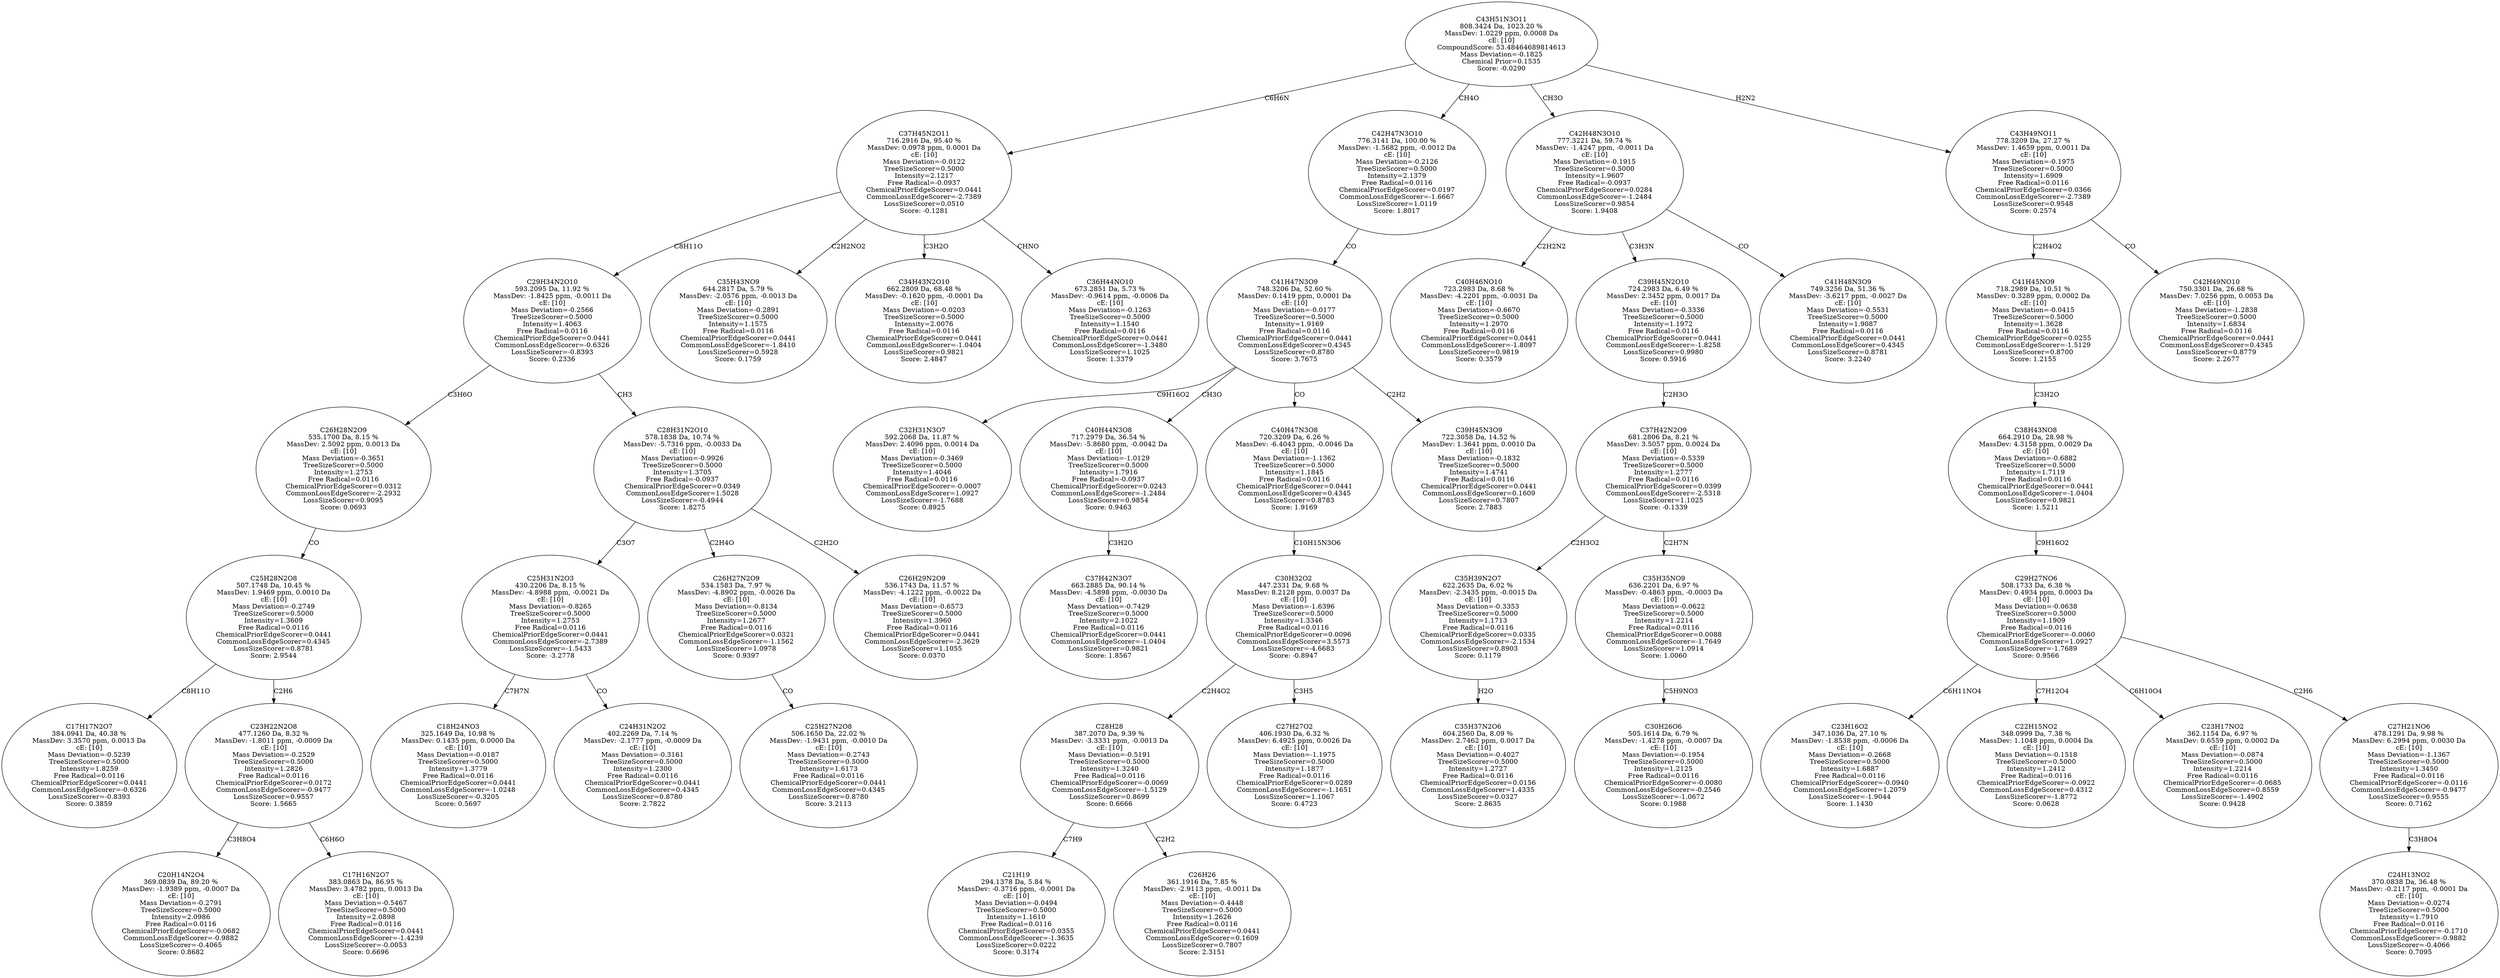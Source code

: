 strict digraph {
v1 [label="C17H17N2O7\n384.0941 Da, 40.38 %\nMassDev: 3.3570 ppm, 0.0013 Da\ncE: [10]\nMass Deviation=-0.5239\nTreeSizeScorer=0.5000\nIntensity=1.8259\nFree Radical=0.0116\nChemicalPriorEdgeScorer=0.0441\nCommonLossEdgeScorer=-0.6326\nLossSizeScorer=-0.8393\nScore: 0.3859"];
v2 [label="C20H14N2O4\n369.0839 Da, 89.20 %\nMassDev: -1.9389 ppm, -0.0007 Da\ncE: [10]\nMass Deviation=-0.2791\nTreeSizeScorer=0.5000\nIntensity=2.0986\nFree Radical=0.0116\nChemicalPriorEdgeScorer=-0.0682\nCommonLossEdgeScorer=-0.9882\nLossSizeScorer=-0.4065\nScore: 0.8682"];
v3 [label="C17H16N2O7\n383.0863 Da, 86.95 %\nMassDev: 3.4782 ppm, 0.0013 Da\ncE: [10]\nMass Deviation=-0.5467\nTreeSizeScorer=0.5000\nIntensity=2.0898\nFree Radical=0.0116\nChemicalPriorEdgeScorer=0.0441\nCommonLossEdgeScorer=-1.4239\nLossSizeScorer=-0.0053\nScore: 0.6696"];
v4 [label="C23H22N2O8\n477.1260 Da, 8.32 %\nMassDev: -1.8011 ppm, -0.0009 Da\ncE: [10]\nMass Deviation=-0.2529\nTreeSizeScorer=0.5000\nIntensity=1.2826\nFree Radical=0.0116\nChemicalPriorEdgeScorer=0.0172\nCommonLossEdgeScorer=-0.9477\nLossSizeScorer=0.9557\nScore: 1.5665"];
v5 [label="C25H28N2O8\n507.1748 Da, 10.45 %\nMassDev: 1.9469 ppm, 0.0010 Da\ncE: [10]\nMass Deviation=-0.2749\nTreeSizeScorer=0.5000\nIntensity=1.3609\nFree Radical=0.0116\nChemicalPriorEdgeScorer=0.0441\nCommonLossEdgeScorer=0.4345\nLossSizeScorer=0.8781\nScore: 2.9544"];
v6 [label="C26H28N2O9\n535.1700 Da, 8.15 %\nMassDev: 2.5092 ppm, 0.0013 Da\ncE: [10]\nMass Deviation=-0.3651\nTreeSizeScorer=0.5000\nIntensity=1.2753\nFree Radical=0.0116\nChemicalPriorEdgeScorer=0.0312\nCommonLossEdgeScorer=-2.2932\nLossSizeScorer=0.9095\nScore: 0.0693"];
v7 [label="C18H24NO3\n325.1649 Da, 10.98 %\nMassDev: 0.1435 ppm, 0.0000 Da\ncE: [10]\nMass Deviation=-0.0187\nTreeSizeScorer=0.5000\nIntensity=1.3779\nFree Radical=0.0116\nChemicalPriorEdgeScorer=0.0441\nCommonLossEdgeScorer=-1.0248\nLossSizeScorer=-0.3205\nScore: 0.5697"];
v8 [label="C24H31N2O2\n402.2269 Da, 7.14 %\nMassDev: -2.1777 ppm, -0.0009 Da\ncE: [10]\nMass Deviation=-0.3161\nTreeSizeScorer=0.5000\nIntensity=1.2300\nFree Radical=0.0116\nChemicalPriorEdgeScorer=0.0441\nCommonLossEdgeScorer=0.4345\nLossSizeScorer=0.8780\nScore: 2.7822"];
v9 [label="C25H31N2O3\n430.2206 Da, 8.15 %\nMassDev: -4.8988 ppm, -0.0021 Da\ncE: [10]\nMass Deviation=-0.8265\nTreeSizeScorer=0.5000\nIntensity=1.2753\nFree Radical=0.0116\nChemicalPriorEdgeScorer=0.0441\nCommonLossEdgeScorer=-2.7389\nLossSizeScorer=-1.5433\nScore: -3.2778"];
v10 [label="C25H27N2O8\n506.1650 Da, 22.02 %\nMassDev: -1.9431 ppm, -0.0010 Da\ncE: [10]\nMass Deviation=-0.2743\nTreeSizeScorer=0.5000\nIntensity=1.6173\nFree Radical=0.0116\nChemicalPriorEdgeScorer=0.0441\nCommonLossEdgeScorer=0.4345\nLossSizeScorer=0.8780\nScore: 3.2113"];
v11 [label="C26H27N2O9\n534.1583 Da, 7.97 %\nMassDev: -4.8902 ppm, -0.0026 Da\ncE: [10]\nMass Deviation=-0.8134\nTreeSizeScorer=0.5000\nIntensity=1.2677\nFree Radical=0.0116\nChemicalPriorEdgeScorer=0.0321\nCommonLossEdgeScorer=-1.1562\nLossSizeScorer=1.0978\nScore: 0.9397"];
v12 [label="C26H29N2O9\n536.1743 Da, 11.57 %\nMassDev: -4.1222 ppm, -0.0022 Da\ncE: [10]\nMass Deviation=-0.6573\nTreeSizeScorer=0.5000\nIntensity=1.3960\nFree Radical=0.0116\nChemicalPriorEdgeScorer=0.0441\nCommonLossEdgeScorer=-2.3629\nLossSizeScorer=1.1055\nScore: 0.0370"];
v13 [label="C28H31N2O10\n578.1838 Da, 10.74 %\nMassDev: -5.7316 ppm, -0.0033 Da\ncE: [10]\nMass Deviation=-0.9926\nTreeSizeScorer=0.5000\nIntensity=1.3705\nFree Radical=-0.0937\nChemicalPriorEdgeScorer=0.0349\nCommonLossEdgeScorer=1.5028\nLossSizeScorer=-0.4944\nScore: 1.8275"];
v14 [label="C29H34N2O10\n593.2095 Da, 11.92 %\nMassDev: -1.8425 ppm, -0.0011 Da\ncE: [10]\nMass Deviation=-0.2566\nTreeSizeScorer=0.5000\nIntensity=1.4063\nFree Radical=0.0116\nChemicalPriorEdgeScorer=0.0441\nCommonLossEdgeScorer=-0.6326\nLossSizeScorer=-0.8393\nScore: 0.2336"];
v15 [label="C35H43NO9\n644.2817 Da, 5.79 %\nMassDev: -2.0576 ppm, -0.0013 Da\ncE: [10]\nMass Deviation=-0.2891\nTreeSizeScorer=0.5000\nIntensity=1.1575\nFree Radical=0.0116\nChemicalPriorEdgeScorer=0.0441\nCommonLossEdgeScorer=-1.8410\nLossSizeScorer=0.5928\nScore: 0.1759"];
v16 [label="C34H43N2O10\n662.2809 Da, 68.48 %\nMassDev: -0.1620 ppm, -0.0001 Da\ncE: [10]\nMass Deviation=-0.0203\nTreeSizeScorer=0.5000\nIntensity=2.0076\nFree Radical=0.0116\nChemicalPriorEdgeScorer=0.0441\nCommonLossEdgeScorer=-1.0404\nLossSizeScorer=0.9821\nScore: 2.4847"];
v17 [label="C36H44NO10\n673.2851 Da, 5.73 %\nMassDev: -0.9614 ppm, -0.0006 Da\ncE: [10]\nMass Deviation=-0.1263\nTreeSizeScorer=0.5000\nIntensity=1.1540\nFree Radical=0.0116\nChemicalPriorEdgeScorer=0.0441\nCommonLossEdgeScorer=-1.3480\nLossSizeScorer=1.1025\nScore: 1.3379"];
v18 [label="C37H45N2O11\n716.2916 Da, 95.40 %\nMassDev: 0.0978 ppm, 0.0001 Da\ncE: [10]\nMass Deviation=-0.0122\nTreeSizeScorer=0.5000\nIntensity=2.1217\nFree Radical=-0.0937\nChemicalPriorEdgeScorer=0.0441\nCommonLossEdgeScorer=-2.7389\nLossSizeScorer=0.0510\nScore: -0.1281"];
v19 [label="C32H31N3O7\n592.2068 Da, 11.87 %\nMassDev: 2.4096 ppm, 0.0014 Da\ncE: [10]\nMass Deviation=-0.3469\nTreeSizeScorer=0.5000\nIntensity=1.4046\nFree Radical=0.0116\nChemicalPriorEdgeScorer=-0.0007\nCommonLossEdgeScorer=1.0927\nLossSizeScorer=-1.7688\nScore: 0.8925"];
v20 [label="C37H42N3O7\n663.2885 Da, 90.14 %\nMassDev: -4.5898 ppm, -0.0030 Da\ncE: [10]\nMass Deviation=-0.7429\nTreeSizeScorer=0.5000\nIntensity=2.1022\nFree Radical=0.0116\nChemicalPriorEdgeScorer=0.0441\nCommonLossEdgeScorer=-1.0404\nLossSizeScorer=0.9821\nScore: 1.8567"];
v21 [label="C40H44N3O8\n717.2979 Da, 36.54 %\nMassDev: -5.8680 ppm, -0.0042 Da\ncE: [10]\nMass Deviation=-1.0129\nTreeSizeScorer=0.5000\nIntensity=1.7916\nFree Radical=-0.0937\nChemicalPriorEdgeScorer=0.0243\nCommonLossEdgeScorer=-1.2484\nLossSizeScorer=0.9854\nScore: 0.9463"];
v22 [label="C21H19\n294.1378 Da, 5.84 %\nMassDev: -0.3716 ppm, -0.0001 Da\ncE: [10]\nMass Deviation=-0.0494\nTreeSizeScorer=0.5000\nIntensity=1.1610\nFree Radical=0.0116\nChemicalPriorEdgeScorer=0.0355\nCommonLossEdgeScorer=-1.3635\nLossSizeScorer=0.0222\nScore: 0.3174"];
v23 [label="C26H26\n361.1916 Da, 7.85 %\nMassDev: -2.9113 ppm, -0.0011 Da\ncE: [10]\nMass Deviation=-0.4448\nTreeSizeScorer=0.5000\nIntensity=1.2626\nFree Radical=0.0116\nChemicalPriorEdgeScorer=0.0441\nCommonLossEdgeScorer=0.1609\nLossSizeScorer=0.7807\nScore: 2.3151"];
v24 [label="C28H28\n387.2070 Da, 9.39 %\nMassDev: -3.3331 ppm, -0.0013 Da\ncE: [10]\nMass Deviation=-0.5191\nTreeSizeScorer=0.5000\nIntensity=1.3240\nFree Radical=0.0116\nChemicalPriorEdgeScorer=-0.0069\nCommonLossEdgeScorer=-1.5129\nLossSizeScorer=0.8699\nScore: 0.6666"];
v25 [label="C27H27O2\n406.1930 Da, 6.32 %\nMassDev: 6.4925 ppm, 0.0026 Da\ncE: [10]\nMass Deviation=-1.1975\nTreeSizeScorer=0.5000\nIntensity=1.1877\nFree Radical=0.0116\nChemicalPriorEdgeScorer=0.0289\nCommonLossEdgeScorer=-1.1651\nLossSizeScorer=1.1067\nScore: 0.4723"];
v26 [label="C30H32O2\n447.2331 Da, 9.68 %\nMassDev: 8.2128 ppm, 0.0037 Da\ncE: [10]\nMass Deviation=-1.6396\nTreeSizeScorer=0.5000\nIntensity=1.3346\nFree Radical=0.0116\nChemicalPriorEdgeScorer=0.0096\nCommonLossEdgeScorer=3.5573\nLossSizeScorer=-4.6683\nScore: -0.8947"];
v27 [label="C40H47N3O8\n720.3209 Da, 6.26 %\nMassDev: -6.4043 ppm, -0.0046 Da\ncE: [10]\nMass Deviation=-1.1362\nTreeSizeScorer=0.5000\nIntensity=1.1845\nFree Radical=0.0116\nChemicalPriorEdgeScorer=0.0441\nCommonLossEdgeScorer=0.4345\nLossSizeScorer=0.8783\nScore: 1.9169"];
v28 [label="C39H45N3O9\n722.3058 Da, 14.52 %\nMassDev: 1.3641 ppm, 0.0010 Da\ncE: [10]\nMass Deviation=-0.1832\nTreeSizeScorer=0.5000\nIntensity=1.4741\nFree Radical=0.0116\nChemicalPriorEdgeScorer=0.0441\nCommonLossEdgeScorer=0.1609\nLossSizeScorer=0.7807\nScore: 2.7883"];
v29 [label="C41H47N3O9\n748.3206 Da, 52.60 %\nMassDev: 0.1419 ppm, 0.0001 Da\ncE: [10]\nMass Deviation=-0.0177\nTreeSizeScorer=0.5000\nIntensity=1.9169\nFree Radical=0.0116\nChemicalPriorEdgeScorer=0.0441\nCommonLossEdgeScorer=0.4345\nLossSizeScorer=0.8780\nScore: 3.7675"];
v30 [label="C42H47N3O10\n776.3141 Da, 100.00 %\nMassDev: -1.5682 ppm, -0.0012 Da\ncE: [10]\nMass Deviation=-0.2126\nTreeSizeScorer=0.5000\nIntensity=2.1379\nFree Radical=0.0116\nChemicalPriorEdgeScorer=0.0197\nCommonLossEdgeScorer=-1.6667\nLossSizeScorer=1.0119\nScore: 1.8017"];
v31 [label="C40H46NO10\n723.2983 Da, 8.68 %\nMassDev: -4.2201 ppm, -0.0031 Da\ncE: [10]\nMass Deviation=-0.6670\nTreeSizeScorer=0.5000\nIntensity=1.2970\nFree Radical=0.0116\nChemicalPriorEdgeScorer=0.0441\nCommonLossEdgeScorer=-1.8097\nLossSizeScorer=0.9819\nScore: 0.3579"];
v32 [label="C35H37N2O6\n604.2560 Da, 8.09 %\nMassDev: 2.7462 ppm, 0.0017 Da\ncE: [10]\nMass Deviation=-0.4027\nTreeSizeScorer=0.5000\nIntensity=1.2727\nFree Radical=0.0116\nChemicalPriorEdgeScorer=0.0156\nCommonLossEdgeScorer=1.4335\nLossSizeScorer=0.0327\nScore: 2.8635"];
v33 [label="C35H39N2O7\n622.2635 Da, 6.02 %\nMassDev: -2.3435 ppm, -0.0015 Da\ncE: [10]\nMass Deviation=-0.3353\nTreeSizeScorer=0.5000\nIntensity=1.1713\nFree Radical=0.0116\nChemicalPriorEdgeScorer=0.0335\nCommonLossEdgeScorer=-2.1534\nLossSizeScorer=0.8903\nScore: 0.1179"];
v34 [label="C30H26O6\n505.1614 Da, 6.79 %\nMassDev: -1.4278 ppm, -0.0007 Da\ncE: [10]\nMass Deviation=-0.1954\nTreeSizeScorer=0.5000\nIntensity=1.2125\nFree Radical=0.0116\nChemicalPriorEdgeScorer=-0.0080\nCommonLossEdgeScorer=-0.2546\nLossSizeScorer=-1.0672\nScore: 0.1988"];
v35 [label="C35H35NO9\n636.2201 Da, 6.97 %\nMassDev: -0.4863 ppm, -0.0003 Da\ncE: [10]\nMass Deviation=-0.0622\nTreeSizeScorer=0.5000\nIntensity=1.2214\nFree Radical=0.0116\nChemicalPriorEdgeScorer=0.0088\nCommonLossEdgeScorer=-1.7649\nLossSizeScorer=1.0914\nScore: 1.0060"];
v36 [label="C37H42N2O9\n681.2806 Da, 8.21 %\nMassDev: 3.5057 ppm, 0.0024 Da\ncE: [10]\nMass Deviation=-0.5339\nTreeSizeScorer=0.5000\nIntensity=1.2777\nFree Radical=0.0116\nChemicalPriorEdgeScorer=0.0399\nCommonLossEdgeScorer=-2.5318\nLossSizeScorer=1.1025\nScore: -0.1339"];
v37 [label="C39H45N2O10\n724.2983 Da, 6.49 %\nMassDev: 2.3452 ppm, 0.0017 Da\ncE: [10]\nMass Deviation=-0.3336\nTreeSizeScorer=0.5000\nIntensity=1.1972\nFree Radical=0.0116\nChemicalPriorEdgeScorer=0.0441\nCommonLossEdgeScorer=-1.8258\nLossSizeScorer=0.9980\nScore: 0.5916"];
v38 [label="C41H48N3O9\n749.3256 Da, 51.36 %\nMassDev: -3.6217 ppm, -0.0027 Da\ncE: [10]\nMass Deviation=-0.5531\nTreeSizeScorer=0.5000\nIntensity=1.9087\nFree Radical=0.0116\nChemicalPriorEdgeScorer=0.0441\nCommonLossEdgeScorer=0.4345\nLossSizeScorer=0.8781\nScore: 3.2240"];
v39 [label="C42H48N3O10\n777.3221 Da, 59.74 %\nMassDev: -1.4247 ppm, -0.0011 Da\ncE: [10]\nMass Deviation=-0.1915\nTreeSizeScorer=0.5000\nIntensity=1.9607\nFree Radical=-0.0937\nChemicalPriorEdgeScorer=0.0284\nCommonLossEdgeScorer=-1.2484\nLossSizeScorer=0.9854\nScore: 1.9408"];
v40 [label="C23H16O2\n347.1036 Da, 27.10 %\nMassDev: -1.8538 ppm, -0.0006 Da\ncE: [10]\nMass Deviation=-0.2668\nTreeSizeScorer=0.5000\nIntensity=1.6887\nFree Radical=0.0116\nChemicalPriorEdgeScorer=-0.0940\nCommonLossEdgeScorer=1.2079\nLossSizeScorer=-1.9044\nScore: 1.1430"];
v41 [label="C22H15NO2\n348.0999 Da, 7.38 %\nMassDev: 1.1048 ppm, 0.0004 Da\ncE: [10]\nMass Deviation=-0.1518\nTreeSizeScorer=0.5000\nIntensity=1.2412\nFree Radical=0.0116\nChemicalPriorEdgeScorer=-0.0922\nCommonLossEdgeScorer=0.4312\nLossSizeScorer=-1.8772\nScore: 0.0628"];
v42 [label="C23H17NO2\n362.1154 Da, 6.97 %\nMassDev: 0.6559 ppm, 0.0002 Da\ncE: [10]\nMass Deviation=-0.0874\nTreeSizeScorer=0.5000\nIntensity=1.2214\nFree Radical=0.0116\nChemicalPriorEdgeScorer=-0.0685\nCommonLossEdgeScorer=0.8559\nLossSizeScorer=-1.4902\nScore: 0.9428"];
v43 [label="C24H13NO2\n370.0838 Da, 36.48 %\nMassDev: -0.2117 ppm, -0.0001 Da\ncE: [10]\nMass Deviation=-0.0274\nTreeSizeScorer=0.5000\nIntensity=1.7910\nFree Radical=0.0116\nChemicalPriorEdgeScorer=-0.1710\nCommonLossEdgeScorer=-0.9882\nLossSizeScorer=-0.4066\nScore: 0.7095"];
v44 [label="C27H21NO6\n478.1291 Da, 9.98 %\nMassDev: 6.2994 ppm, 0.0030 Da\ncE: [10]\nMass Deviation=-1.1367\nTreeSizeScorer=0.5000\nIntensity=1.3450\nFree Radical=0.0116\nChemicalPriorEdgeScorer=-0.0116\nCommonLossEdgeScorer=-0.9477\nLossSizeScorer=0.9555\nScore: 0.7162"];
v45 [label="C29H27NO6\n508.1733 Da, 6.38 %\nMassDev: 0.4934 ppm, 0.0003 Da\ncE: [10]\nMass Deviation=-0.0638\nTreeSizeScorer=0.5000\nIntensity=1.1909\nFree Radical=0.0116\nChemicalPriorEdgeScorer=-0.0060\nCommonLossEdgeScorer=1.0927\nLossSizeScorer=-1.7689\nScore: 0.9566"];
v46 [label="C38H43NO8\n664.2910 Da, 28.98 %\nMassDev: 4.3158 ppm, 0.0029 Da\ncE: [10]\nMass Deviation=-0.6882\nTreeSizeScorer=0.5000\nIntensity=1.7119\nFree Radical=0.0116\nChemicalPriorEdgeScorer=0.0441\nCommonLossEdgeScorer=-1.0404\nLossSizeScorer=0.9821\nScore: 1.5211"];
v47 [label="C41H45NO9\n718.2989 Da, 10.51 %\nMassDev: 0.3289 ppm, 0.0002 Da\ncE: [10]\nMass Deviation=-0.0415\nTreeSizeScorer=0.5000\nIntensity=1.3628\nFree Radical=0.0116\nChemicalPriorEdgeScorer=0.0255\nCommonLossEdgeScorer=-1.5129\nLossSizeScorer=0.8700\nScore: 1.2155"];
v48 [label="C42H49NO10\n750.3301 Da, 26.68 %\nMassDev: 7.0256 ppm, 0.0053 Da\ncE: [10]\nMass Deviation=-1.2838\nTreeSizeScorer=0.5000\nIntensity=1.6834\nFree Radical=0.0116\nChemicalPriorEdgeScorer=0.0441\nCommonLossEdgeScorer=0.4345\nLossSizeScorer=0.8779\nScore: 2.2677"];
v49 [label="C43H49NO11\n778.3209 Da, 27.27 %\nMassDev: 1.4659 ppm, 0.0011 Da\ncE: [10]\nMass Deviation=-0.1975\nTreeSizeScorer=0.5000\nIntensity=1.6909\nFree Radical=0.0116\nChemicalPriorEdgeScorer=0.0366\nCommonLossEdgeScorer=-2.7389\nLossSizeScorer=0.9548\nScore: 0.2574"];
v50 [label="C43H51N3O11\n808.3424 Da, 1023.20 %\nMassDev: 1.0229 ppm, 0.0008 Da\ncE: [10]\nCompoundScore: 53.48464689814613\nMass Deviation=-0.1825\nChemical Prior=0.1535\nScore: -0.0290"];
v5 -> v1 [label="C8H11O"];
v4 -> v2 [label="C3H8O4"];
v4 -> v3 [label="C6H6O"];
v5 -> v4 [label="C2H6"];
v6 -> v5 [label="CO"];
v14 -> v6 [label="C3H6O"];
v9 -> v7 [label="C7H7N"];
v9 -> v8 [label="CO"];
v13 -> v9 [label="C3O7"];
v11 -> v10 [label="CO"];
v13 -> v11 [label="C2H4O"];
v13 -> v12 [label="C2H2O"];
v14 -> v13 [label="CH3"];
v18 -> v14 [label="C8H11O"];
v18 -> v15 [label="C2H2NO2"];
v18 -> v16 [label="C3H2O"];
v18 -> v17 [label="CHNO"];
v50 -> v18 [label="C6H6N"];
v29 -> v19 [label="C9H16O2"];
v21 -> v20 [label="C3H2O"];
v29 -> v21 [label="CH3O"];
v24 -> v22 [label="C7H9"];
v24 -> v23 [label="C2H2"];
v26 -> v24 [label="C2H4O2"];
v26 -> v25 [label="C3H5"];
v27 -> v26 [label="C10H15N3O6"];
v29 -> v27 [label="CO"];
v29 -> v28 [label="C2H2"];
v30 -> v29 [label="CO"];
v50 -> v30 [label="CH4O"];
v39 -> v31 [label="C2H2N2"];
v33 -> v32 [label="H2O"];
v36 -> v33 [label="C2H3O2"];
v35 -> v34 [label="C5H9NO3"];
v36 -> v35 [label="C2H7N"];
v37 -> v36 [label="C2H3O"];
v39 -> v37 [label="C3H3N"];
v39 -> v38 [label="CO"];
v50 -> v39 [label="CH3O"];
v45 -> v40 [label="C6H11NO4"];
v45 -> v41 [label="C7H12O4"];
v45 -> v42 [label="C6H10O4"];
v44 -> v43 [label="C3H8O4"];
v45 -> v44 [label="C2H6"];
v46 -> v45 [label="C9H16O2"];
v47 -> v46 [label="C3H2O"];
v49 -> v47 [label="C2H4O2"];
v49 -> v48 [label="CO"];
v50 -> v49 [label="H2N2"];
}